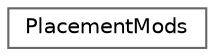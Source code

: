 digraph "Graphical Class Hierarchy"
{
 // LATEX_PDF_SIZE
  bgcolor="transparent";
  edge [fontname=Helvetica,fontsize=10,labelfontname=Helvetica,labelfontsize=10];
  node [fontname=Helvetica,fontsize=10,shape=box,height=0.2,width=0.4];
  rankdir="LR";
  Node0 [id="Node000000",label="PlacementMods",height=0.2,width=0.4,color="grey40", fillcolor="white", style="filled",URL="$struct_placement_mods.html",tooltip="Optional placement overrides for a single spawn."];
}
